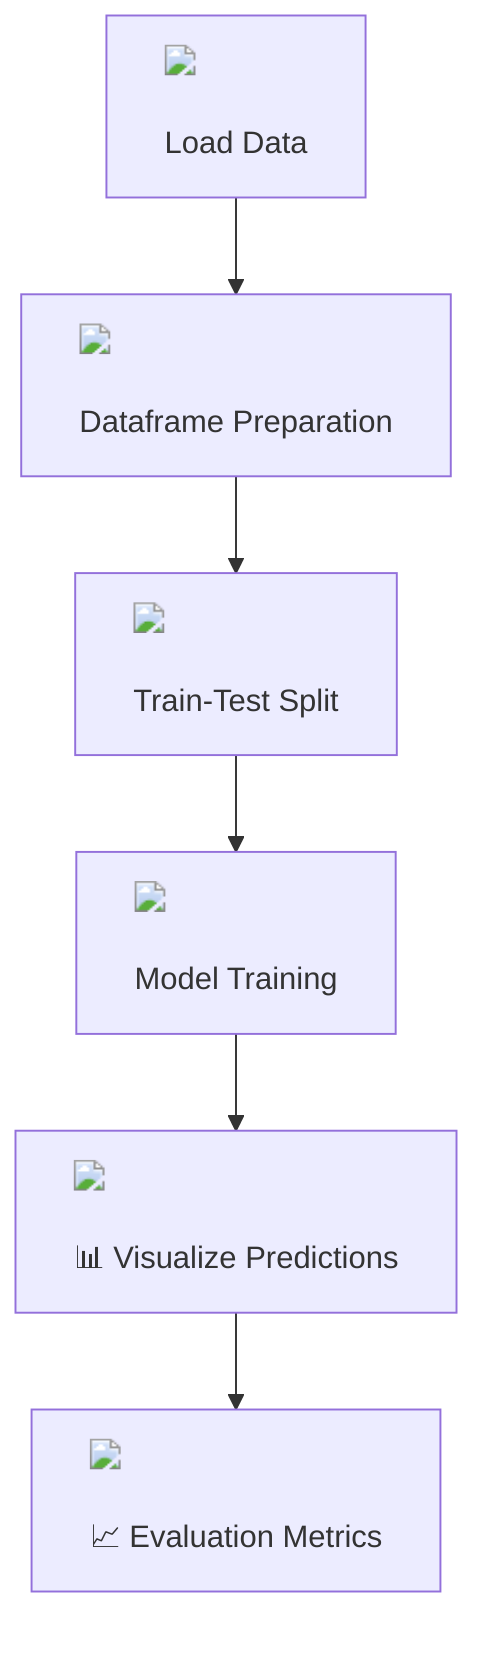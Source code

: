 flowchart TD
    A["<img src='file.svg'/> <br/> Load Data"] --> B["<img src='table.svg'/> <br/> Dataframe Preparation"]
    B --> C["<img src='row_split.svg'/> <br/> Train-Test Split"]
    C --> D["<img src='brain.svg'/> <br/> Model Training"]
    D --> E["<img src='scatter_plot_template.svg'/> <br/> 📊 Visualize Predictions"]
    E --> F["<img src='scatter_plot_template.svg'/> <br/> 📈 Evaluation Metrics"]
